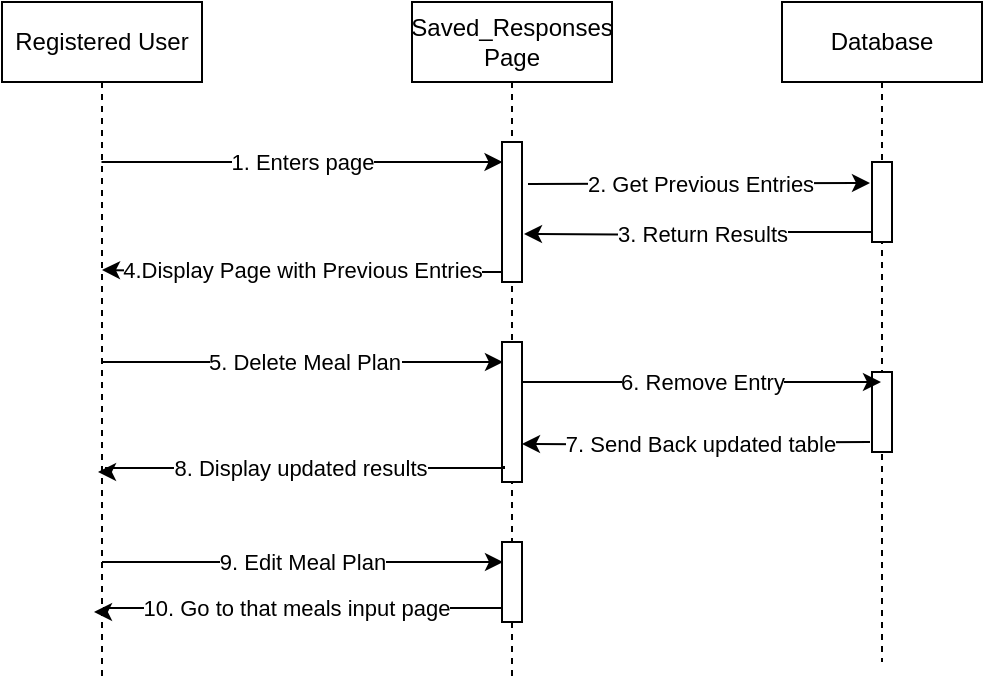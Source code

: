 <mxfile version="26.1.1">
  <diagram name="Page-1" id="RKrA7PSTAmT7aY2OQsnB">
    <mxGraphModel dx="757" dy="681" grid="1" gridSize="10" guides="1" tooltips="1" connect="1" arrows="1" fold="1" page="1" pageScale="1" pageWidth="850" pageHeight="1100" math="0" shadow="0">
      <root>
        <mxCell id="0" />
        <mxCell id="1" parent="0" />
        <mxCell id="Wq9Rnoc6OL9BCJMxgdQx-1" value="Registered User" style="shape=umlLifeline;perimeter=lifelinePerimeter;whiteSpace=wrap;html=1;container=1;dropTarget=0;collapsible=0;recursiveResize=0;outlineConnect=0;portConstraint=eastwest;newEdgeStyle={&quot;edgeStyle&quot;:&quot;elbowEdgeStyle&quot;,&quot;elbow&quot;:&quot;vertical&quot;,&quot;curved&quot;:0,&quot;rounded&quot;:0};" parent="1" vertex="1">
          <mxGeometry x="170" y="130" width="100" height="340" as="geometry" />
        </mxCell>
        <mxCell id="Wq9Rnoc6OL9BCJMxgdQx-2" value="Saved_Responses&lt;br&gt;Page" style="shape=umlLifeline;perimeter=lifelinePerimeter;whiteSpace=wrap;html=1;container=1;dropTarget=0;collapsible=0;recursiveResize=0;outlineConnect=0;portConstraint=eastwest;newEdgeStyle={&quot;edgeStyle&quot;:&quot;elbowEdgeStyle&quot;,&quot;elbow&quot;:&quot;vertical&quot;,&quot;curved&quot;:0,&quot;rounded&quot;:0};" parent="1" vertex="1">
          <mxGeometry x="375" y="130" width="100" height="340" as="geometry" />
        </mxCell>
        <mxCell id="Wq9Rnoc6OL9BCJMxgdQx-4" value="" style="html=1;points=[[0,0,0,0,5],[0,1,0,0,-5],[1,0,0,0,5],[1,1,0,0,-5]];perimeter=orthogonalPerimeter;outlineConnect=0;targetShapes=umlLifeline;portConstraint=eastwest;newEdgeStyle={&quot;curved&quot;:0,&quot;rounded&quot;:0};" parent="Wq9Rnoc6OL9BCJMxgdQx-2" vertex="1">
          <mxGeometry x="45" y="70" width="10" height="70" as="geometry" />
        </mxCell>
        <mxCell id="9UhQ3S_pegdIA7yp2Kth-1" value="" style="html=1;points=[[0,0,0,0,5],[0,1,0,0,-5],[1,0,0,0,5],[1,1,0,0,-5]];perimeter=orthogonalPerimeter;outlineConnect=0;targetShapes=umlLifeline;portConstraint=eastwest;newEdgeStyle={&quot;curved&quot;:0,&quot;rounded&quot;:0};" parent="Wq9Rnoc6OL9BCJMxgdQx-2" vertex="1">
          <mxGeometry x="45" y="170" width="10" height="70" as="geometry" />
        </mxCell>
        <mxCell id="9UhQ3S_pegdIA7yp2Kth-12" value="" style="html=1;points=[[0,0,0,0,5],[0,1,0,0,-5],[1,0,0,0,5],[1,1,0,0,-5]];perimeter=orthogonalPerimeter;outlineConnect=0;targetShapes=umlLifeline;portConstraint=eastwest;newEdgeStyle={&quot;curved&quot;:0,&quot;rounded&quot;:0};" parent="Wq9Rnoc6OL9BCJMxgdQx-2" vertex="1">
          <mxGeometry x="45" y="270" width="10" height="40" as="geometry" />
        </mxCell>
        <mxCell id="Wq9Rnoc6OL9BCJMxgdQx-6" value="Database" style="shape=umlLifeline;perimeter=lifelinePerimeter;whiteSpace=wrap;html=1;container=1;dropTarget=0;collapsible=0;recursiveResize=0;outlineConnect=0;portConstraint=eastwest;newEdgeStyle={&quot;edgeStyle&quot;:&quot;elbowEdgeStyle&quot;,&quot;elbow&quot;:&quot;vertical&quot;,&quot;curved&quot;:0,&quot;rounded&quot;:0};" parent="1" vertex="1">
          <mxGeometry x="560" y="130" width="100" height="330" as="geometry" />
        </mxCell>
        <mxCell id="Wq9Rnoc6OL9BCJMxgdQx-7" value="" style="html=1;points=[[0,0,0,0,5],[0,1,0,0,-5],[1,0,0,0,5],[1,1,0,0,-5]];perimeter=orthogonalPerimeter;outlineConnect=0;targetShapes=umlLifeline;portConstraint=eastwest;newEdgeStyle={&quot;curved&quot;:0,&quot;rounded&quot;:0};" parent="Wq9Rnoc6OL9BCJMxgdQx-6" vertex="1">
          <mxGeometry x="45" y="80" width="10" height="40" as="geometry" />
        </mxCell>
        <mxCell id="9UhQ3S_pegdIA7yp2Kth-5" value="" style="html=1;points=[[0,0,0,0,5],[0,1,0,0,-5],[1,0,0,0,5],[1,1,0,0,-5]];perimeter=orthogonalPerimeter;outlineConnect=0;targetShapes=umlLifeline;portConstraint=eastwest;newEdgeStyle={&quot;curved&quot;:0,&quot;rounded&quot;:0};" parent="Wq9Rnoc6OL9BCJMxgdQx-6" vertex="1">
          <mxGeometry x="45" y="185" width="10" height="40" as="geometry" />
        </mxCell>
        <mxCell id="Wq9Rnoc6OL9BCJMxgdQx-12" value="1. Enters page" style="edgeStyle=elbowEdgeStyle;rounded=0;orthogonalLoop=1;jettySize=auto;html=1;elbow=vertical;curved=0;entryX=0;entryY=0;entryDx=0;entryDy=5;entryPerimeter=0;" parent="1" edge="1">
          <mxGeometry relative="1" as="geometry">
            <mxPoint x="219.75" y="210" as="sourcePoint" />
            <mxPoint x="420.25" y="210" as="targetPoint" />
          </mxGeometry>
        </mxCell>
        <mxCell id="Wq9Rnoc6OL9BCJMxgdQx-13" value="4.Display Page with Previous Entries" style="edgeStyle=orthogonalEdgeStyle;rounded=0;orthogonalLoop=1;jettySize=auto;html=1;curved=0;exitX=0;exitY=1;exitDx=0;exitDy=-5;exitPerimeter=0;" parent="1" source="Wq9Rnoc6OL9BCJMxgdQx-4" edge="1">
          <mxGeometry relative="1" as="geometry">
            <mxPoint x="220" y="264" as="targetPoint" />
            <mxPoint x="419.5" y="261" as="sourcePoint" />
          </mxGeometry>
        </mxCell>
        <mxCell id="Wq9Rnoc6OL9BCJMxgdQx-14" value="2. Get Previous Entries" style="edgeStyle=elbowEdgeStyle;rounded=0;orthogonalLoop=1;jettySize=auto;html=1;elbow=vertical;curved=0;" parent="1" edge="1">
          <mxGeometry relative="1" as="geometry">
            <mxPoint x="433" y="221" as="sourcePoint" />
            <mxPoint x="604" y="220" as="targetPoint" />
          </mxGeometry>
        </mxCell>
        <mxCell id="Wq9Rnoc6OL9BCJMxgdQx-15" value="3. Return Results" style="edgeStyle=orthogonalEdgeStyle;rounded=0;orthogonalLoop=1;jettySize=auto;html=1;curved=0;exitX=0;exitY=1;exitDx=0;exitDy=-5;exitPerimeter=0;" parent="1" source="Wq9Rnoc6OL9BCJMxgdQx-7" edge="1">
          <mxGeometry x="-0.003" relative="1" as="geometry">
            <mxPoint x="431" y="246" as="targetPoint" />
            <Array as="points" />
            <mxPoint x="1" as="offset" />
          </mxGeometry>
        </mxCell>
        <mxCell id="9UhQ3S_pegdIA7yp2Kth-2" value="5. Delete Meal Plan" style="edgeStyle=elbowEdgeStyle;rounded=0;orthogonalLoop=1;jettySize=auto;html=1;elbow=vertical;curved=0;entryX=0;entryY=0;entryDx=0;entryDy=5;entryPerimeter=0;" parent="1" edge="1">
          <mxGeometry relative="1" as="geometry">
            <mxPoint x="220" y="310" as="sourcePoint" />
            <mxPoint x="420.5" y="310" as="targetPoint" />
          </mxGeometry>
        </mxCell>
        <mxCell id="9UhQ3S_pegdIA7yp2Kth-3" value="6. Remove Entry" style="edgeStyle=elbowEdgeStyle;rounded=0;orthogonalLoop=1;jettySize=auto;html=1;elbow=vertical;curved=0;" parent="1" target="Wq9Rnoc6OL9BCJMxgdQx-6" edge="1">
          <mxGeometry relative="1" as="geometry">
            <mxPoint x="430" y="321" as="sourcePoint" />
            <mxPoint x="580" y="320" as="targetPoint" />
            <Array as="points">
              <mxPoint x="610" y="320" />
            </Array>
          </mxGeometry>
        </mxCell>
        <mxCell id="9UhQ3S_pegdIA7yp2Kth-7" value="7. Send Back updated table" style="edgeStyle=orthogonalEdgeStyle;rounded=0;orthogonalLoop=1;jettySize=auto;html=1;curved=0;exitX=0;exitY=1;exitDx=0;exitDy=-5;exitPerimeter=0;" parent="1" edge="1">
          <mxGeometry x="-0.023" y="1" relative="1" as="geometry">
            <mxPoint x="430" y="351" as="targetPoint" />
            <Array as="points" />
            <mxPoint as="offset" />
            <mxPoint x="604" y="350" as="sourcePoint" />
          </mxGeometry>
        </mxCell>
        <mxCell id="9UhQ3S_pegdIA7yp2Kth-10" value="8. Display updated results" style="edgeStyle=orthogonalEdgeStyle;rounded=0;orthogonalLoop=1;jettySize=auto;html=1;curved=0;" parent="1" edge="1">
          <mxGeometry x="0.004" relative="1" as="geometry">
            <mxPoint x="218" y="365" as="targetPoint" />
            <mxPoint x="421" y="362" as="sourcePoint" />
            <Array as="points">
              <mxPoint x="421" y="363" />
              <mxPoint x="222" y="363" />
            </Array>
            <mxPoint as="offset" />
          </mxGeometry>
        </mxCell>
        <mxCell id="9UhQ3S_pegdIA7yp2Kth-11" value="9. Edit Meal Plan" style="edgeStyle=elbowEdgeStyle;rounded=0;orthogonalLoop=1;jettySize=auto;html=1;elbow=vertical;curved=0;entryX=0;entryY=0;entryDx=0;entryDy=5;entryPerimeter=0;" parent="1" edge="1">
          <mxGeometry x="-0.003" relative="1" as="geometry">
            <mxPoint x="220" y="410" as="sourcePoint" />
            <mxPoint x="420.5" y="410" as="targetPoint" />
            <mxPoint as="offset" />
          </mxGeometry>
        </mxCell>
        <mxCell id="9UhQ3S_pegdIA7yp2Kth-15" value="10. Go to that meals input page" style="edgeStyle=orthogonalEdgeStyle;rounded=0;orthogonalLoop=1;jettySize=auto;html=1;curved=0;" parent="1" edge="1">
          <mxGeometry x="0.004" relative="1" as="geometry">
            <mxPoint x="216" y="435" as="targetPoint" />
            <mxPoint x="420" y="432" as="sourcePoint" />
            <Array as="points">
              <mxPoint x="420" y="433" />
              <mxPoint x="221" y="433" />
            </Array>
            <mxPoint as="offset" />
          </mxGeometry>
        </mxCell>
      </root>
    </mxGraphModel>
  </diagram>
</mxfile>
